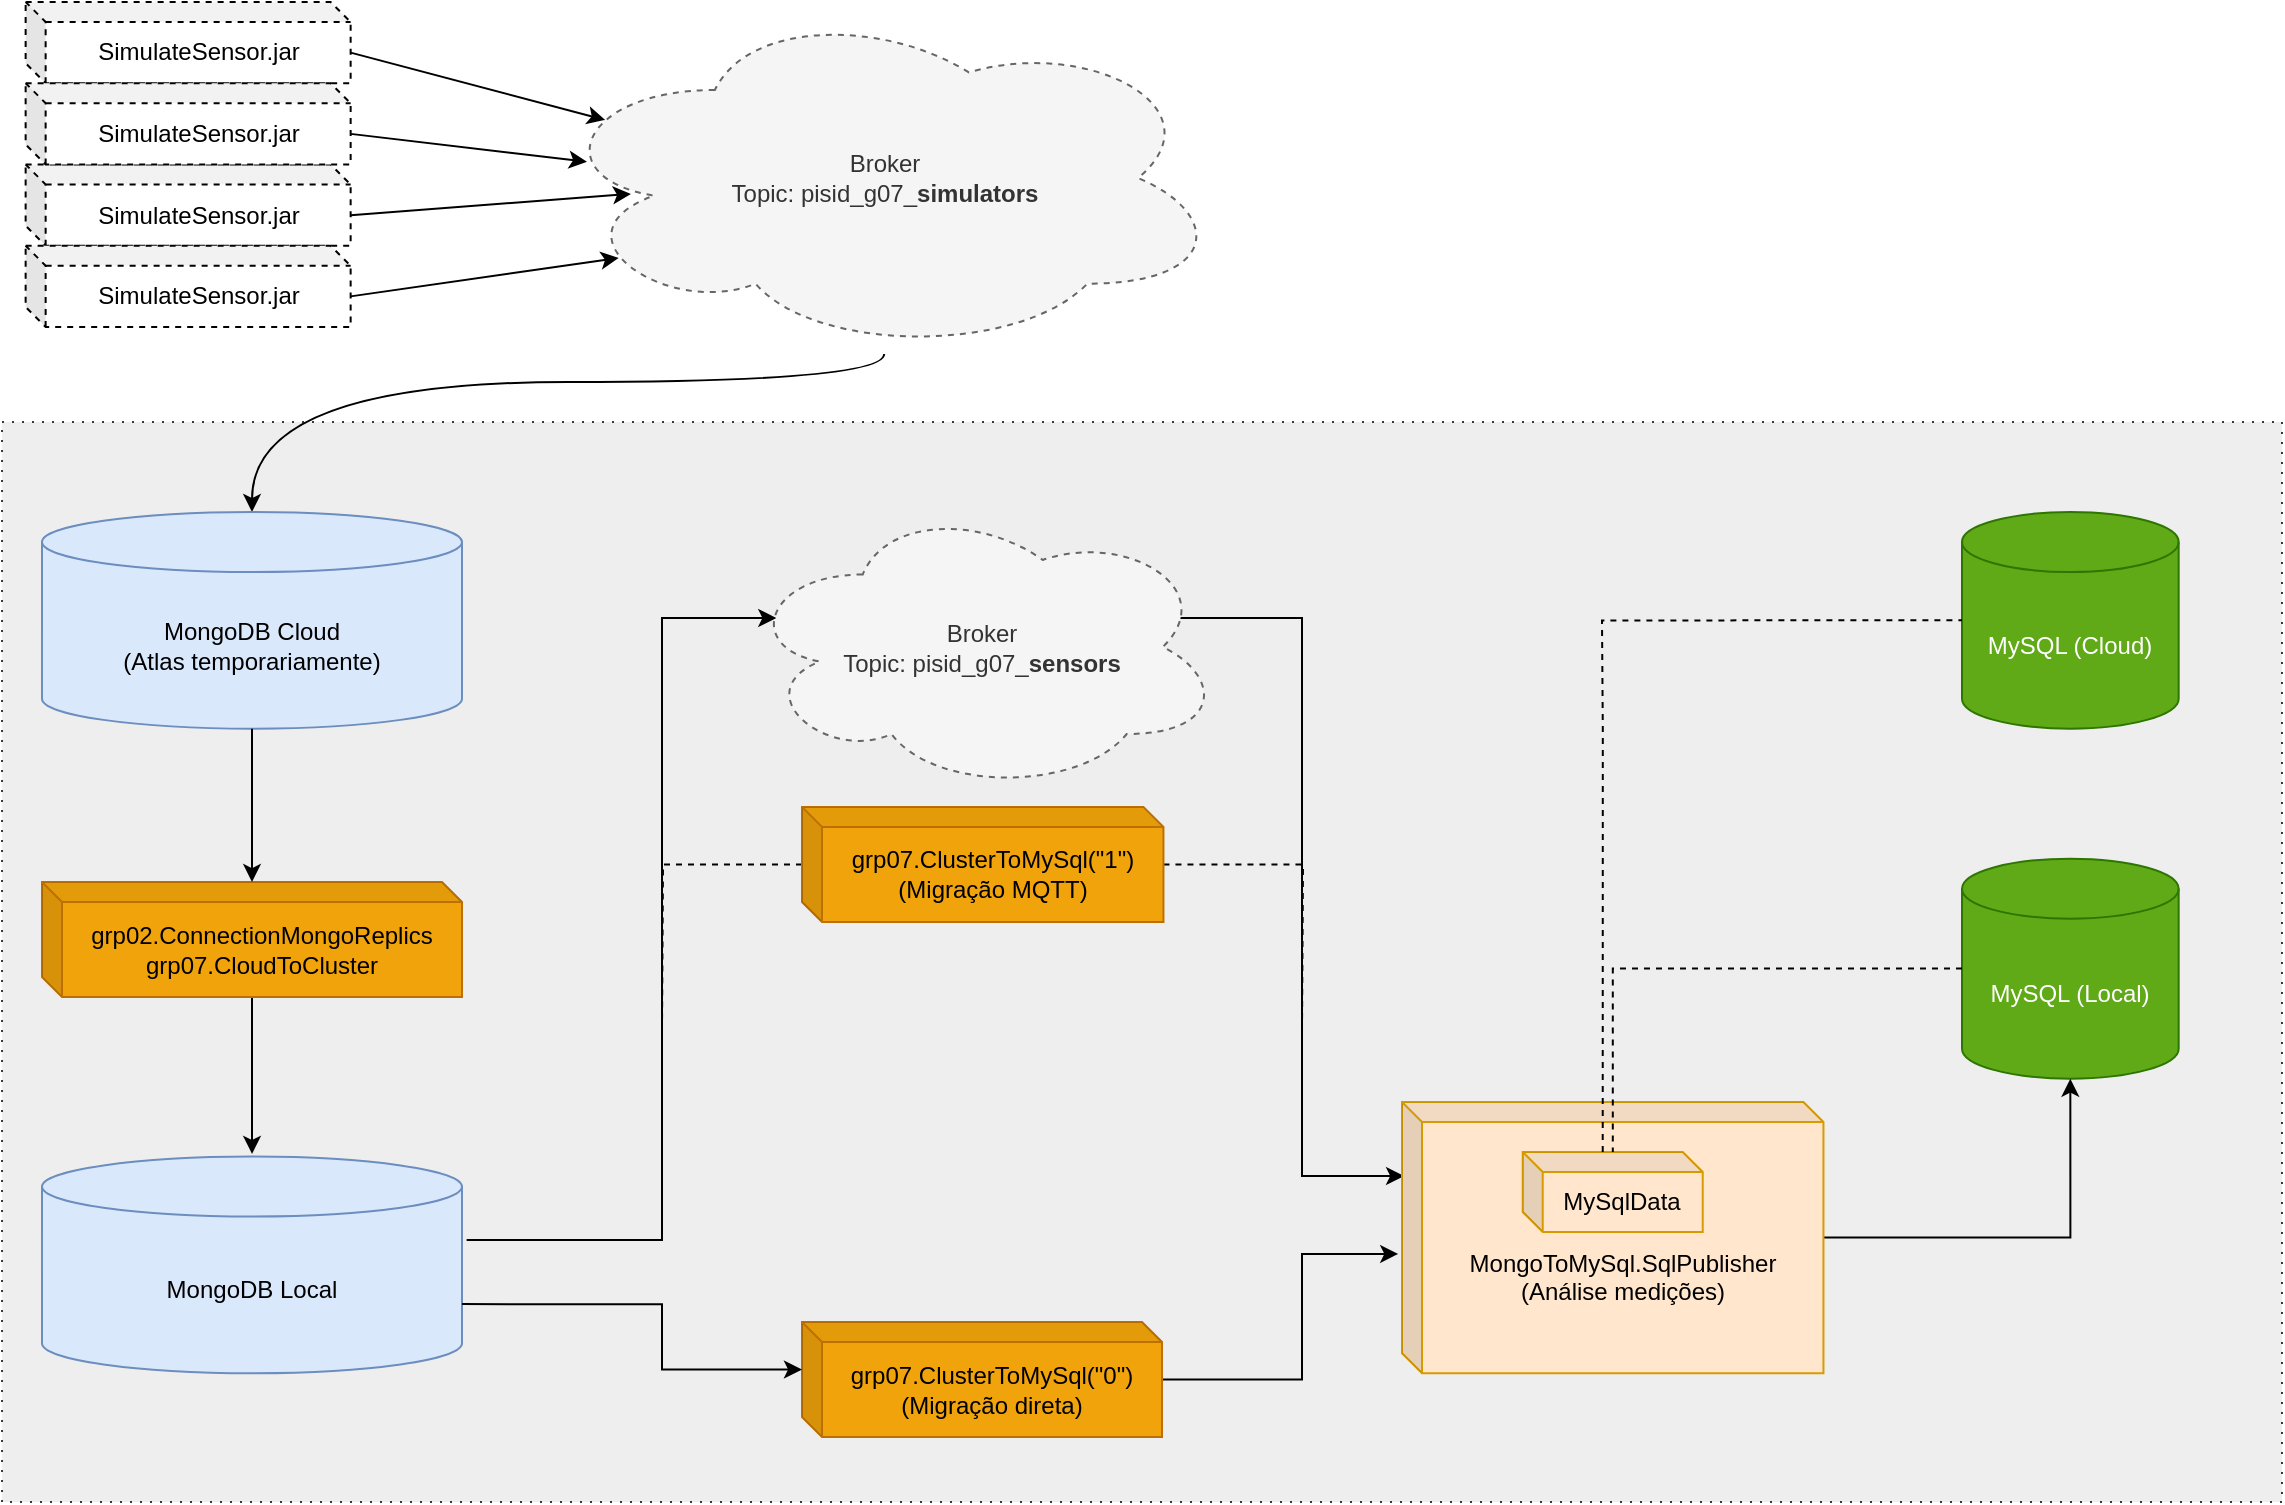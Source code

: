 <mxfile version="14.6.13" type="github">
  <diagram id="prtHgNgQTEPvFCAcTncT" name="Page-1">
    <mxGraphModel dx="1422" dy="800" grid="1" gridSize="10" guides="1" tooltips="1" connect="1" arrows="1" fold="1" page="1" pageScale="1" pageWidth="1169" pageHeight="827" math="0" shadow="0">
      <root>
        <mxCell id="0" />
        <mxCell id="1" parent="0" />
        <mxCell id="iG1FyST4VSw2gSxUDnyD-28" value="" style="rounded=0;whiteSpace=wrap;html=1;dashed=1;dashPattern=1 4;fillColor=#eeeeee;strokeColor=#36393d;" vertex="1" parent="1">
          <mxGeometry x="20" y="260" width="1140" height="540" as="geometry" />
        </mxCell>
        <mxCell id="mG7DTUGrjtM77zd7hEEh-1" value="Broker&lt;br&gt;Topic: pisid_g07_&lt;b&gt;simulators&lt;/b&gt;" style="ellipse;shape=cloud;whiteSpace=wrap;html=1;dashed=1;fillColor=#f5f5f5;strokeColor=#666666;fontColor=#333333;" parent="1" vertex="1">
          <mxGeometry x="291.822" y="50" width="338.542" height="176.042" as="geometry" />
        </mxCell>
        <mxCell id="mG7DTUGrjtM77zd7hEEh-2" value="SimulateSensor.jar" style="shape=cube;whiteSpace=wrap;html=1;boundedLbl=1;backgroundOutline=1;darkOpacity=0.05;darkOpacity2=0.1;dashed=1;size=10;" parent="1" vertex="1">
          <mxGeometry x="31.82" y="50.002" width="162.5" height="40.625" as="geometry" />
        </mxCell>
        <mxCell id="mG7DTUGrjtM77zd7hEEh-6" value="" style="rounded=0;orthogonalLoop=1;jettySize=auto;html=1;exitX=0;exitY=0;exitDx=162.5;exitDy=25.312;exitPerimeter=0;entryX=0.088;entryY=0.335;entryDx=0;entryDy=0;entryPerimeter=0;" parent="1" source="mG7DTUGrjtM77zd7hEEh-2" target="mG7DTUGrjtM77zd7hEEh-1" edge="1">
          <mxGeometry x="31.82" y="36.46" as="geometry" />
        </mxCell>
        <mxCell id="mG7DTUGrjtM77zd7hEEh-9" value="" style="edgeStyle=none;rounded=0;orthogonalLoop=1;jettySize=auto;html=1;exitX=0;exitY=0;exitDx=162.5;exitDy=25.312;exitPerimeter=0;entryX=0.126;entryY=0.545;entryDx=0;entryDy=0;entryPerimeter=0;" parent="1" source="mG7DTUGrjtM77zd7hEEh-4" target="mG7DTUGrjtM77zd7hEEh-1" edge="1">
          <mxGeometry x="31.82" y="36.46" as="geometry" />
        </mxCell>
        <mxCell id="mG7DTUGrjtM77zd7hEEh-4" value="SimulateSensor.jar" style="shape=cube;whiteSpace=wrap;html=1;boundedLbl=1;backgroundOutline=1;darkOpacity=0.05;darkOpacity2=0.1;dashed=1;size=10;" parent="1" vertex="1">
          <mxGeometry x="31.82" y="131.252" width="162.5" height="40.625" as="geometry" />
        </mxCell>
        <mxCell id="mG7DTUGrjtM77zd7hEEh-10" value="" style="edgeStyle=none;rounded=0;orthogonalLoop=1;jettySize=auto;html=1;exitX=0;exitY=0;exitDx=162.5;exitDy=25.312;exitPerimeter=0;entryX=0.108;entryY=0.727;entryDx=0;entryDy=0;entryPerimeter=0;" parent="1" source="mG7DTUGrjtM77zd7hEEh-5" target="mG7DTUGrjtM77zd7hEEh-1" edge="1">
          <mxGeometry x="31.82" y="36.46" as="geometry" />
        </mxCell>
        <mxCell id="mG7DTUGrjtM77zd7hEEh-5" value="SimulateSensor.jar" style="shape=cube;whiteSpace=wrap;html=1;boundedLbl=1;backgroundOutline=1;darkOpacity=0.05;darkOpacity2=0.1;dashed=1;size=10;" parent="1" vertex="1">
          <mxGeometry x="31.82" y="171.877" width="162.5" height="40.625" as="geometry" />
        </mxCell>
        <mxCell id="mG7DTUGrjtM77zd7hEEh-3" value="SimulateSensor.jar" style="shape=cube;whiteSpace=wrap;html=1;boundedLbl=1;backgroundOutline=1;darkOpacity=0.05;darkOpacity2=0.1;dashed=1;size=10;" parent="1" vertex="1">
          <mxGeometry x="31.82" y="90.627" width="162.5" height="40.625" as="geometry" />
        </mxCell>
        <mxCell id="mG7DTUGrjtM77zd7hEEh-8" value="" style="edgeStyle=none;rounded=0;orthogonalLoop=1;jettySize=auto;html=1;entryX=0.061;entryY=0.454;entryDx=0;entryDy=0;entryPerimeter=0;exitX=0;exitY=0;exitDx=162.5;exitDy=25.312;exitPerimeter=0;" parent="1" source="mG7DTUGrjtM77zd7hEEh-3" target="mG7DTUGrjtM77zd7hEEh-1" edge="1">
          <mxGeometry x="31.82" y="36.46" as="geometry">
            <mxPoint x="221.82" y="124.46" as="sourcePoint" />
          </mxGeometry>
        </mxCell>
        <mxCell id="mG7DTUGrjtM77zd7hEEh-14" value="" style="edgeStyle=orthogonalEdgeStyle;rounded=0;orthogonalLoop=1;jettySize=auto;html=1;curved=1;" parent="1" source="mG7DTUGrjtM77zd7hEEh-1" target="mG7DTUGrjtM77zd7hEEh-11" edge="1">
          <mxGeometry x="20" as="geometry">
            <Array as="points">
              <mxPoint x="461" y="240" />
              <mxPoint x="145" y="240" />
            </Array>
          </mxGeometry>
        </mxCell>
        <mxCell id="mG7DTUGrjtM77zd7hEEh-41" value="" style="group" parent="1" vertex="1" connectable="0">
          <mxGeometry x="40" y="370.01" width="210" height="365.63" as="geometry" />
        </mxCell>
        <mxCell id="mG7DTUGrjtM77zd7hEEh-11" value="MongoDB Cloud&lt;br&gt;(Atlas temporariamente)" style="shape=cylinder3;whiteSpace=wrap;html=1;boundedLbl=1;backgroundOutline=1;size=15;fillColor=#dae8fc;strokeColor=#6c8ebf;" parent="mG7DTUGrjtM77zd7hEEh-41" vertex="1">
          <mxGeometry y="-65.011" width="210" height="108.335" as="geometry" />
        </mxCell>
        <mxCell id="mG7DTUGrjtM77zd7hEEh-24" value="MongoDB Local" style="shape=cylinder3;whiteSpace=wrap;html=1;boundedLbl=1;backgroundOutline=1;size=15;fillColor=#dae8fc;strokeColor=#6c8ebf;" parent="mG7DTUGrjtM77zd7hEEh-41" vertex="1">
          <mxGeometry y="257.295" width="210" height="108.335" as="geometry" />
        </mxCell>
        <mxCell id="mG7DTUGrjtM77zd7hEEh-32" value="" style="edgeStyle=orthogonalEdgeStyle;curved=1;rounded=0;orthogonalLoop=1;jettySize=auto;html=1;" parent="mG7DTUGrjtM77zd7hEEh-41" source="mG7DTUGrjtM77zd7hEEh-27" edge="1">
          <mxGeometry relative="1" as="geometry">
            <mxPoint x="105" y="255.941" as="targetPoint" />
          </mxGeometry>
        </mxCell>
        <mxCell id="mG7DTUGrjtM77zd7hEEh-27" value="grp02.ConnectionMongoReplics&lt;br&gt;grp07.CloudToCluster" style="shape=cube;whiteSpace=wrap;html=1;boundedLbl=1;backgroundOutline=1;darkOpacity=0.05;darkOpacity2=0.1;size=10;fillColor=#f0a30a;strokeColor=#BD7000;fontColor=#000000;" parent="mG7DTUGrjtM77zd7hEEh-41" vertex="1">
          <mxGeometry y="119.992" width="210" height="57.553" as="geometry" />
        </mxCell>
        <mxCell id="mG7DTUGrjtM77zd7hEEh-33" value="" style="edgeStyle=orthogonalEdgeStyle;curved=1;rounded=0;orthogonalLoop=1;jettySize=auto;html=1;" parent="mG7DTUGrjtM77zd7hEEh-41" source="mG7DTUGrjtM77zd7hEEh-11" target="mG7DTUGrjtM77zd7hEEh-27" edge="1">
          <mxGeometry relative="1" as="geometry">
            <mxPoint x="221.053" y="162.502" as="targetPoint" />
          </mxGeometry>
        </mxCell>
        <mxCell id="iG1FyST4VSw2gSxUDnyD-13" style="edgeStyle=orthogonalEdgeStyle;rounded=0;orthogonalLoop=1;jettySize=auto;html=1;entryX=-0.009;entryY=0.56;entryDx=0;entryDy=0;entryPerimeter=0;" edge="1" parent="1" source="iG1FyST4VSw2gSxUDnyD-7" target="iG1FyST4VSw2gSxUDnyD-21">
          <mxGeometry relative="1" as="geometry">
            <mxPoint x="940.0" y="700.059" as="targetPoint" />
            <Array as="points">
              <mxPoint x="670" y="739" />
              <mxPoint x="670" y="676" />
            </Array>
          </mxGeometry>
        </mxCell>
        <mxCell id="iG1FyST4VSw2gSxUDnyD-7" value="grp07.ClusterToMySql(&quot;0&quot;)&lt;br&gt;(Migração direta)" style="shape=cube;whiteSpace=wrap;html=1;boundedLbl=1;backgroundOutline=1;darkOpacity=0.05;darkOpacity2=0.1;size=10;fillColor=#f0a30a;strokeColor=#BD7000;fontColor=#000000;" vertex="1" parent="1">
          <mxGeometry x="420" y="710" width="180" height="57.55" as="geometry" />
        </mxCell>
        <mxCell id="iG1FyST4VSw2gSxUDnyD-16" style="edgeStyle=orthogonalEdgeStyle;rounded=0;orthogonalLoop=1;jettySize=auto;html=1;endArrow=classic;endFill=1;exitX=0.91;exitY=0.4;exitDx=0;exitDy=0;exitPerimeter=0;entryX=0.005;entryY=0.273;entryDx=0;entryDy=0;entryPerimeter=0;" edge="1" parent="1" source="iG1FyST4VSw2gSxUDnyD-8" target="iG1FyST4VSw2gSxUDnyD-21">
          <mxGeometry relative="1" as="geometry">
            <mxPoint x="730" y="689" as="targetPoint" />
            <Array as="points">
              <mxPoint x="670" y="358" />
              <mxPoint x="670" y="637" />
            </Array>
          </mxGeometry>
        </mxCell>
        <mxCell id="iG1FyST4VSw2gSxUDnyD-8" value="Broker&lt;br&gt;Topic: pisid_g07_&lt;b&gt;sensors&lt;/b&gt;" style="ellipse;shape=cloud;whiteSpace=wrap;html=1;dashed=1;fillColor=#f5f5f5;strokeColor=#666666;fontColor=#333333;" vertex="1" parent="1">
          <mxGeometry x="390.36" y="300" width="240" height="145" as="geometry" />
        </mxCell>
        <mxCell id="iG1FyST4VSw2gSxUDnyD-15" style="edgeStyle=orthogonalEdgeStyle;rounded=0;orthogonalLoop=1;jettySize=auto;html=1;dashed=1;endArrow=none;endFill=0;" edge="1" parent="1" source="iG1FyST4VSw2gSxUDnyD-9">
          <mxGeometry relative="1" as="geometry">
            <mxPoint x="350" y="564" as="targetPoint" />
          </mxGeometry>
        </mxCell>
        <mxCell id="iG1FyST4VSw2gSxUDnyD-19" style="edgeStyle=orthogonalEdgeStyle;rounded=0;orthogonalLoop=1;jettySize=auto;html=1;endArrow=none;endFill=0;dashed=1;" edge="1" parent="1" source="iG1FyST4VSw2gSxUDnyD-9">
          <mxGeometry relative="1" as="geometry">
            <mxPoint x="670" y="564" as="targetPoint" />
          </mxGeometry>
        </mxCell>
        <mxCell id="iG1FyST4VSw2gSxUDnyD-9" value="grp07.ClusterToMySql(&quot;1&quot;) &lt;br&gt;(Migração MQTT)" style="shape=cube;whiteSpace=wrap;html=1;boundedLbl=1;backgroundOutline=1;darkOpacity=0.05;darkOpacity2=0.1;size=10;fillColor=#f0a30a;strokeColor=#BD7000;fontColor=#000000;" vertex="1" parent="1">
          <mxGeometry x="420" y="452.45" width="180.73" height="57.55" as="geometry" />
        </mxCell>
        <mxCell id="iG1FyST4VSw2gSxUDnyD-12" style="edgeStyle=orthogonalEdgeStyle;rounded=0;orthogonalLoop=1;jettySize=auto;html=1;entryX=0;entryY=0;entryDx=0;entryDy=23.775;entryPerimeter=0;exitX=1;exitY=0;exitDx=0;exitDy=73.75;exitPerimeter=0;" edge="1" parent="1" source="mG7DTUGrjtM77zd7hEEh-24" target="iG1FyST4VSw2gSxUDnyD-7">
          <mxGeometry relative="1" as="geometry">
            <Array as="points">
              <mxPoint x="350" y="701" />
              <mxPoint x="350" y="734" />
            </Array>
          </mxGeometry>
        </mxCell>
        <mxCell id="iG1FyST4VSw2gSxUDnyD-14" style="edgeStyle=orthogonalEdgeStyle;rounded=0;orthogonalLoop=1;jettySize=auto;html=1;entryX=0.07;entryY=0.4;entryDx=0;entryDy=0;entryPerimeter=0;exitX=1.011;exitY=0.385;exitDx=0;exitDy=0;exitPerimeter=0;" edge="1" parent="1" source="mG7DTUGrjtM77zd7hEEh-24" target="iG1FyST4VSw2gSxUDnyD-8">
          <mxGeometry relative="1" as="geometry">
            <Array as="points">
              <mxPoint x="350" y="669" />
              <mxPoint x="350" y="358" />
            </Array>
          </mxGeometry>
        </mxCell>
        <mxCell id="mG7DTUGrjtM77zd7hEEh-37" value="MySQL (Cloud)" style="shape=cylinder3;whiteSpace=wrap;html=1;boundedLbl=1;backgroundOutline=1;size=15;fillColor=#60a917;strokeColor=#2D7600;fontColor=#ffffff;" parent="1" vertex="1">
          <mxGeometry x="999.996" y="305.0" width="108.334" height="108.333" as="geometry" />
        </mxCell>
        <mxCell id="mG7DTUGrjtM77zd7hEEh-38" value="MySQL (Local)" style="shape=cylinder3;whiteSpace=wrap;html=1;boundedLbl=1;backgroundOutline=1;size=15;fillColor=#60a917;strokeColor=#2D7600;fontColor=#ffffff;" parent="1" vertex="1">
          <mxGeometry x="1000" y="478.34" width="108.33" height="110" as="geometry" />
        </mxCell>
        <mxCell id="iG1FyST4VSw2gSxUDnyD-25" style="edgeStyle=orthogonalEdgeStyle;rounded=0;orthogonalLoop=1;jettySize=auto;html=1;entryX=0.5;entryY=1;entryDx=0;entryDy=0;entryPerimeter=0;endArrow=classic;endFill=1;" edge="1" parent="1" source="iG1FyST4VSw2gSxUDnyD-21" target="mG7DTUGrjtM77zd7hEEh-38">
          <mxGeometry relative="1" as="geometry">
            <Array as="points">
              <mxPoint x="1054" y="668" />
            </Array>
          </mxGeometry>
        </mxCell>
        <mxCell id="iG1FyST4VSw2gSxUDnyD-21" value="&lt;br&gt;&lt;br&gt;MongoToMySql.SqlPublisher&lt;br&gt;(Análise medições)" style="shape=cube;whiteSpace=wrap;html=1;boundedLbl=1;backgroundOutline=1;darkOpacity=0.05;darkOpacity2=0.1;size=10;fillColor=#ffe6cc;strokeColor=#d79b00;" vertex="1" parent="1">
          <mxGeometry x="720" y="600" width="210.73" height="135.63" as="geometry" />
        </mxCell>
        <mxCell id="iG1FyST4VSw2gSxUDnyD-29" value="MySqlData" style="shape=cube;whiteSpace=wrap;html=1;boundedLbl=1;backgroundOutline=1;darkOpacity=0.05;darkOpacity2=0.1;size=10;fillColor=#ffe6cc;strokeColor=#d79b00;" vertex="1" parent="1">
          <mxGeometry x="780.36" y="625" width="90" height="40" as="geometry" />
        </mxCell>
        <mxCell id="iG1FyST4VSw2gSxUDnyD-22" value="" style="edgeStyle=orthogonalEdgeStyle;rounded=0;orthogonalLoop=1;jettySize=auto;html=1;dashed=1;endArrow=none;endFill=0;exitX=0;exitY=0;exitDx=40;exitDy=0;exitPerimeter=0;entryX=0;entryY=0.5;entryDx=0;entryDy=0;entryPerimeter=0;" edge="1" parent="1" source="iG1FyST4VSw2gSxUDnyD-29" target="mG7DTUGrjtM77zd7hEEh-37">
          <mxGeometry relative="1" as="geometry">
            <Array as="points">
              <mxPoint x="820" y="413" />
              <mxPoint x="820" y="359" />
            </Array>
          </mxGeometry>
        </mxCell>
        <mxCell id="iG1FyST4VSw2gSxUDnyD-32" style="edgeStyle=orthogonalEdgeStyle;rounded=0;orthogonalLoop=1;jettySize=auto;html=1;endArrow=none;endFill=0;dashed=1;" edge="1" parent="1" source="mG7DTUGrjtM77zd7hEEh-38" target="iG1FyST4VSw2gSxUDnyD-29">
          <mxGeometry relative="1" as="geometry" />
        </mxCell>
      </root>
    </mxGraphModel>
  </diagram>
</mxfile>
